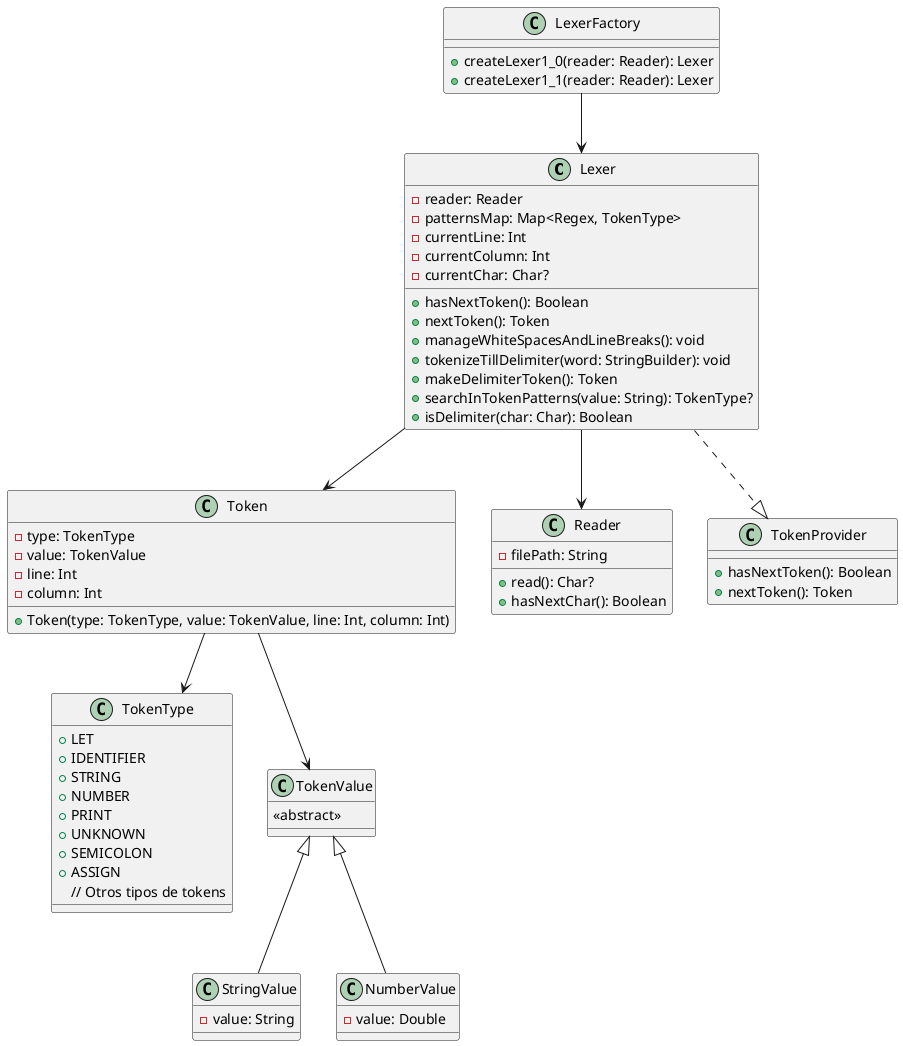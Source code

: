 @startuml
class Lexer {
    - reader: Reader
    - patternsMap: Map<Regex, TokenType>
    - currentLine: Int
    - currentColumn: Int
    - currentChar: Char?
    + hasNextToken(): Boolean
    + nextToken(): Token
    + manageWhiteSpacesAndLineBreaks(): void
    + tokenizeTillDelimiter(word: StringBuilder): void
    + makeDelimiterToken(): Token
    + searchInTokenPatterns(value: String): TokenType?
    + isDelimiter(char: Char): Boolean
}

class LexerFactory {
    + createLexer1_0(reader: Reader): Lexer
    + createLexer1_1(reader: Reader): Lexer
}

class Token {
    - type: TokenType
    - value: TokenValue
    - line: Int
    - column: Int
    + Token(type: TokenType, value: TokenValue, line: Int, column: Int)
}

class TokenType {
    + LET
    + IDENTIFIER
    + STRING
    + NUMBER
    + PRINT
    + UNKNOWN
    + SEMICOLON
    + ASSIGN
    // Otros tipos de tokens
}

class TokenValue {
    <<abstract>>
}

class StringValue {
    - value: String
}

class NumberValue {
    - value: Double
}

class Reader {
    - filePath: String
    + read(): Char?
    + hasNextChar(): Boolean
}

class TokenProvider {
    + hasNextToken(): Boolean
    + nextToken(): Token
}

TokenValue <|-- StringValue
TokenValue <|-- NumberValue

LexerFactory --> Lexer
Lexer --> Token
Token --> TokenType
Token --> TokenValue
Lexer --> Reader
Lexer ..|> TokenProvider

@enduml